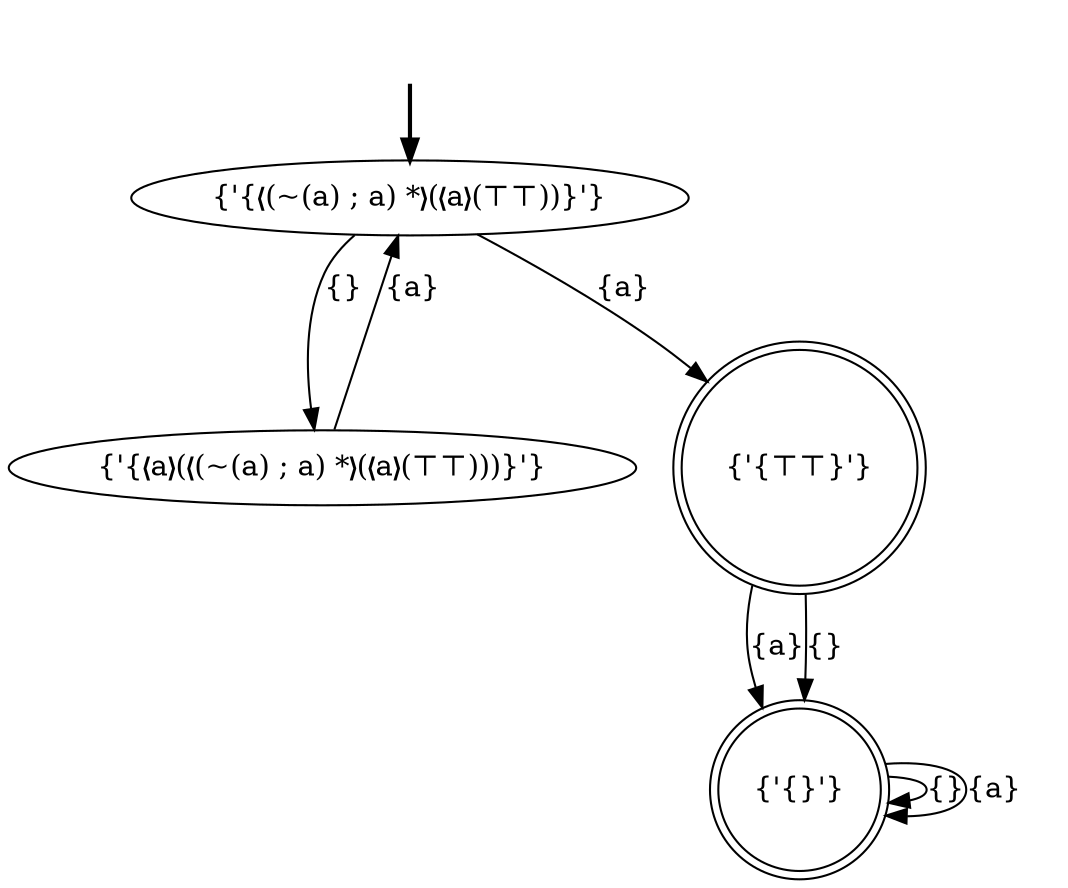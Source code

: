 digraph {
	fake [style=invisible]
	"{'{}'}" [shape=doublecircle]
	"{'{❬a❭(❬(~(a) ; a) *❭(❬a❭(⊤⊤)))}'}"
	"{'{❬(~(a) ; a) *❭(❬a❭(⊤⊤))}'}" [root=true]
	"{'{⊤⊤}'}" [shape=doublecircle]
	fake -> "{'{❬(~(a) ; a) *❭(❬a❭(⊤⊤))}'}" [style=bold]
	"{'{}'}" -> "{'{}'}" [label="{}"]
	"{'{❬(~(a) ; a) *❭(❬a❭(⊤⊤))}'}" -> "{'{❬a❭(❬(~(a) ; a) *❭(❬a❭(⊤⊤)))}'}" [label="{}"]
	"{'{❬a❭(❬(~(a) ; a) *❭(❬a❭(⊤⊤)))}'}" -> "{'{❬(~(a) ; a) *❭(❬a❭(⊤⊤))}'}" [label="{a}"]
	"{'{❬(~(a) ; a) *❭(❬a❭(⊤⊤))}'}" -> "{'{⊤⊤}'}" [label="{a}"]
	"{'{⊤⊤}'}" -> "{'{}'}" [label="{a}"]
	"{'{}'}" -> "{'{}'}" [label="{a}"]
	"{'{⊤⊤}'}" -> "{'{}'}" [label="{}"]
}
